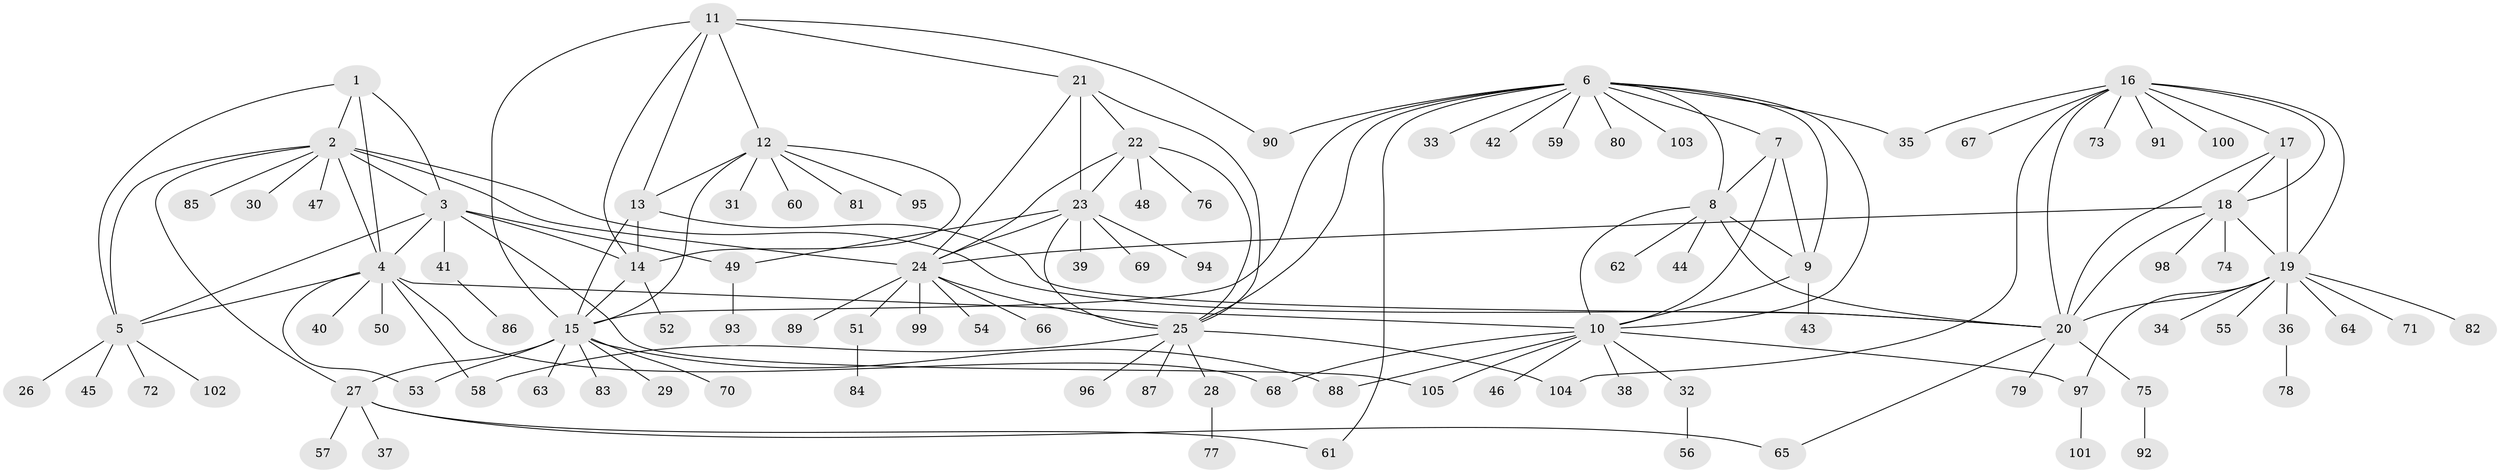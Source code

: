 // Generated by graph-tools (version 1.1) at 2025/37/03/09/25 02:37:19]
// undirected, 105 vertices, 153 edges
graph export_dot {
graph [start="1"]
  node [color=gray90,style=filled];
  1;
  2;
  3;
  4;
  5;
  6;
  7;
  8;
  9;
  10;
  11;
  12;
  13;
  14;
  15;
  16;
  17;
  18;
  19;
  20;
  21;
  22;
  23;
  24;
  25;
  26;
  27;
  28;
  29;
  30;
  31;
  32;
  33;
  34;
  35;
  36;
  37;
  38;
  39;
  40;
  41;
  42;
  43;
  44;
  45;
  46;
  47;
  48;
  49;
  50;
  51;
  52;
  53;
  54;
  55;
  56;
  57;
  58;
  59;
  60;
  61;
  62;
  63;
  64;
  65;
  66;
  67;
  68;
  69;
  70;
  71;
  72;
  73;
  74;
  75;
  76;
  77;
  78;
  79;
  80;
  81;
  82;
  83;
  84;
  85;
  86;
  87;
  88;
  89;
  90;
  91;
  92;
  93;
  94;
  95;
  96;
  97;
  98;
  99;
  100;
  101;
  102;
  103;
  104;
  105;
  1 -- 2;
  1 -- 3;
  1 -- 4;
  1 -- 5;
  2 -- 3;
  2 -- 4;
  2 -- 5;
  2 -- 20;
  2 -- 24;
  2 -- 27;
  2 -- 30;
  2 -- 47;
  2 -- 85;
  3 -- 4;
  3 -- 5;
  3 -- 14;
  3 -- 41;
  3 -- 49;
  3 -- 105;
  4 -- 5;
  4 -- 10;
  4 -- 40;
  4 -- 50;
  4 -- 53;
  4 -- 58;
  4 -- 68;
  5 -- 26;
  5 -- 45;
  5 -- 72;
  5 -- 102;
  6 -- 7;
  6 -- 8;
  6 -- 9;
  6 -- 10;
  6 -- 15;
  6 -- 25;
  6 -- 33;
  6 -- 35;
  6 -- 42;
  6 -- 59;
  6 -- 61;
  6 -- 80;
  6 -- 90;
  6 -- 103;
  7 -- 8;
  7 -- 9;
  7 -- 10;
  8 -- 9;
  8 -- 10;
  8 -- 20;
  8 -- 44;
  8 -- 62;
  9 -- 10;
  9 -- 43;
  10 -- 32;
  10 -- 38;
  10 -- 46;
  10 -- 68;
  10 -- 88;
  10 -- 97;
  10 -- 105;
  11 -- 12;
  11 -- 13;
  11 -- 14;
  11 -- 15;
  11 -- 21;
  11 -- 90;
  12 -- 13;
  12 -- 14;
  12 -- 15;
  12 -- 31;
  12 -- 60;
  12 -- 81;
  12 -- 95;
  13 -- 14;
  13 -- 15;
  13 -- 20;
  14 -- 15;
  14 -- 52;
  15 -- 27;
  15 -- 29;
  15 -- 53;
  15 -- 63;
  15 -- 70;
  15 -- 83;
  15 -- 88;
  16 -- 17;
  16 -- 18;
  16 -- 19;
  16 -- 20;
  16 -- 35;
  16 -- 67;
  16 -- 73;
  16 -- 91;
  16 -- 100;
  16 -- 104;
  17 -- 18;
  17 -- 19;
  17 -- 20;
  18 -- 19;
  18 -- 20;
  18 -- 24;
  18 -- 74;
  18 -- 98;
  19 -- 20;
  19 -- 34;
  19 -- 36;
  19 -- 55;
  19 -- 64;
  19 -- 71;
  19 -- 82;
  19 -- 97;
  20 -- 65;
  20 -- 75;
  20 -- 79;
  21 -- 22;
  21 -- 23;
  21 -- 24;
  21 -- 25;
  22 -- 23;
  22 -- 24;
  22 -- 25;
  22 -- 48;
  22 -- 76;
  23 -- 24;
  23 -- 25;
  23 -- 39;
  23 -- 49;
  23 -- 69;
  23 -- 94;
  24 -- 25;
  24 -- 51;
  24 -- 54;
  24 -- 66;
  24 -- 89;
  24 -- 99;
  25 -- 28;
  25 -- 58;
  25 -- 87;
  25 -- 96;
  25 -- 104;
  27 -- 37;
  27 -- 57;
  27 -- 61;
  27 -- 65;
  28 -- 77;
  32 -- 56;
  36 -- 78;
  41 -- 86;
  49 -- 93;
  51 -- 84;
  75 -- 92;
  97 -- 101;
}
